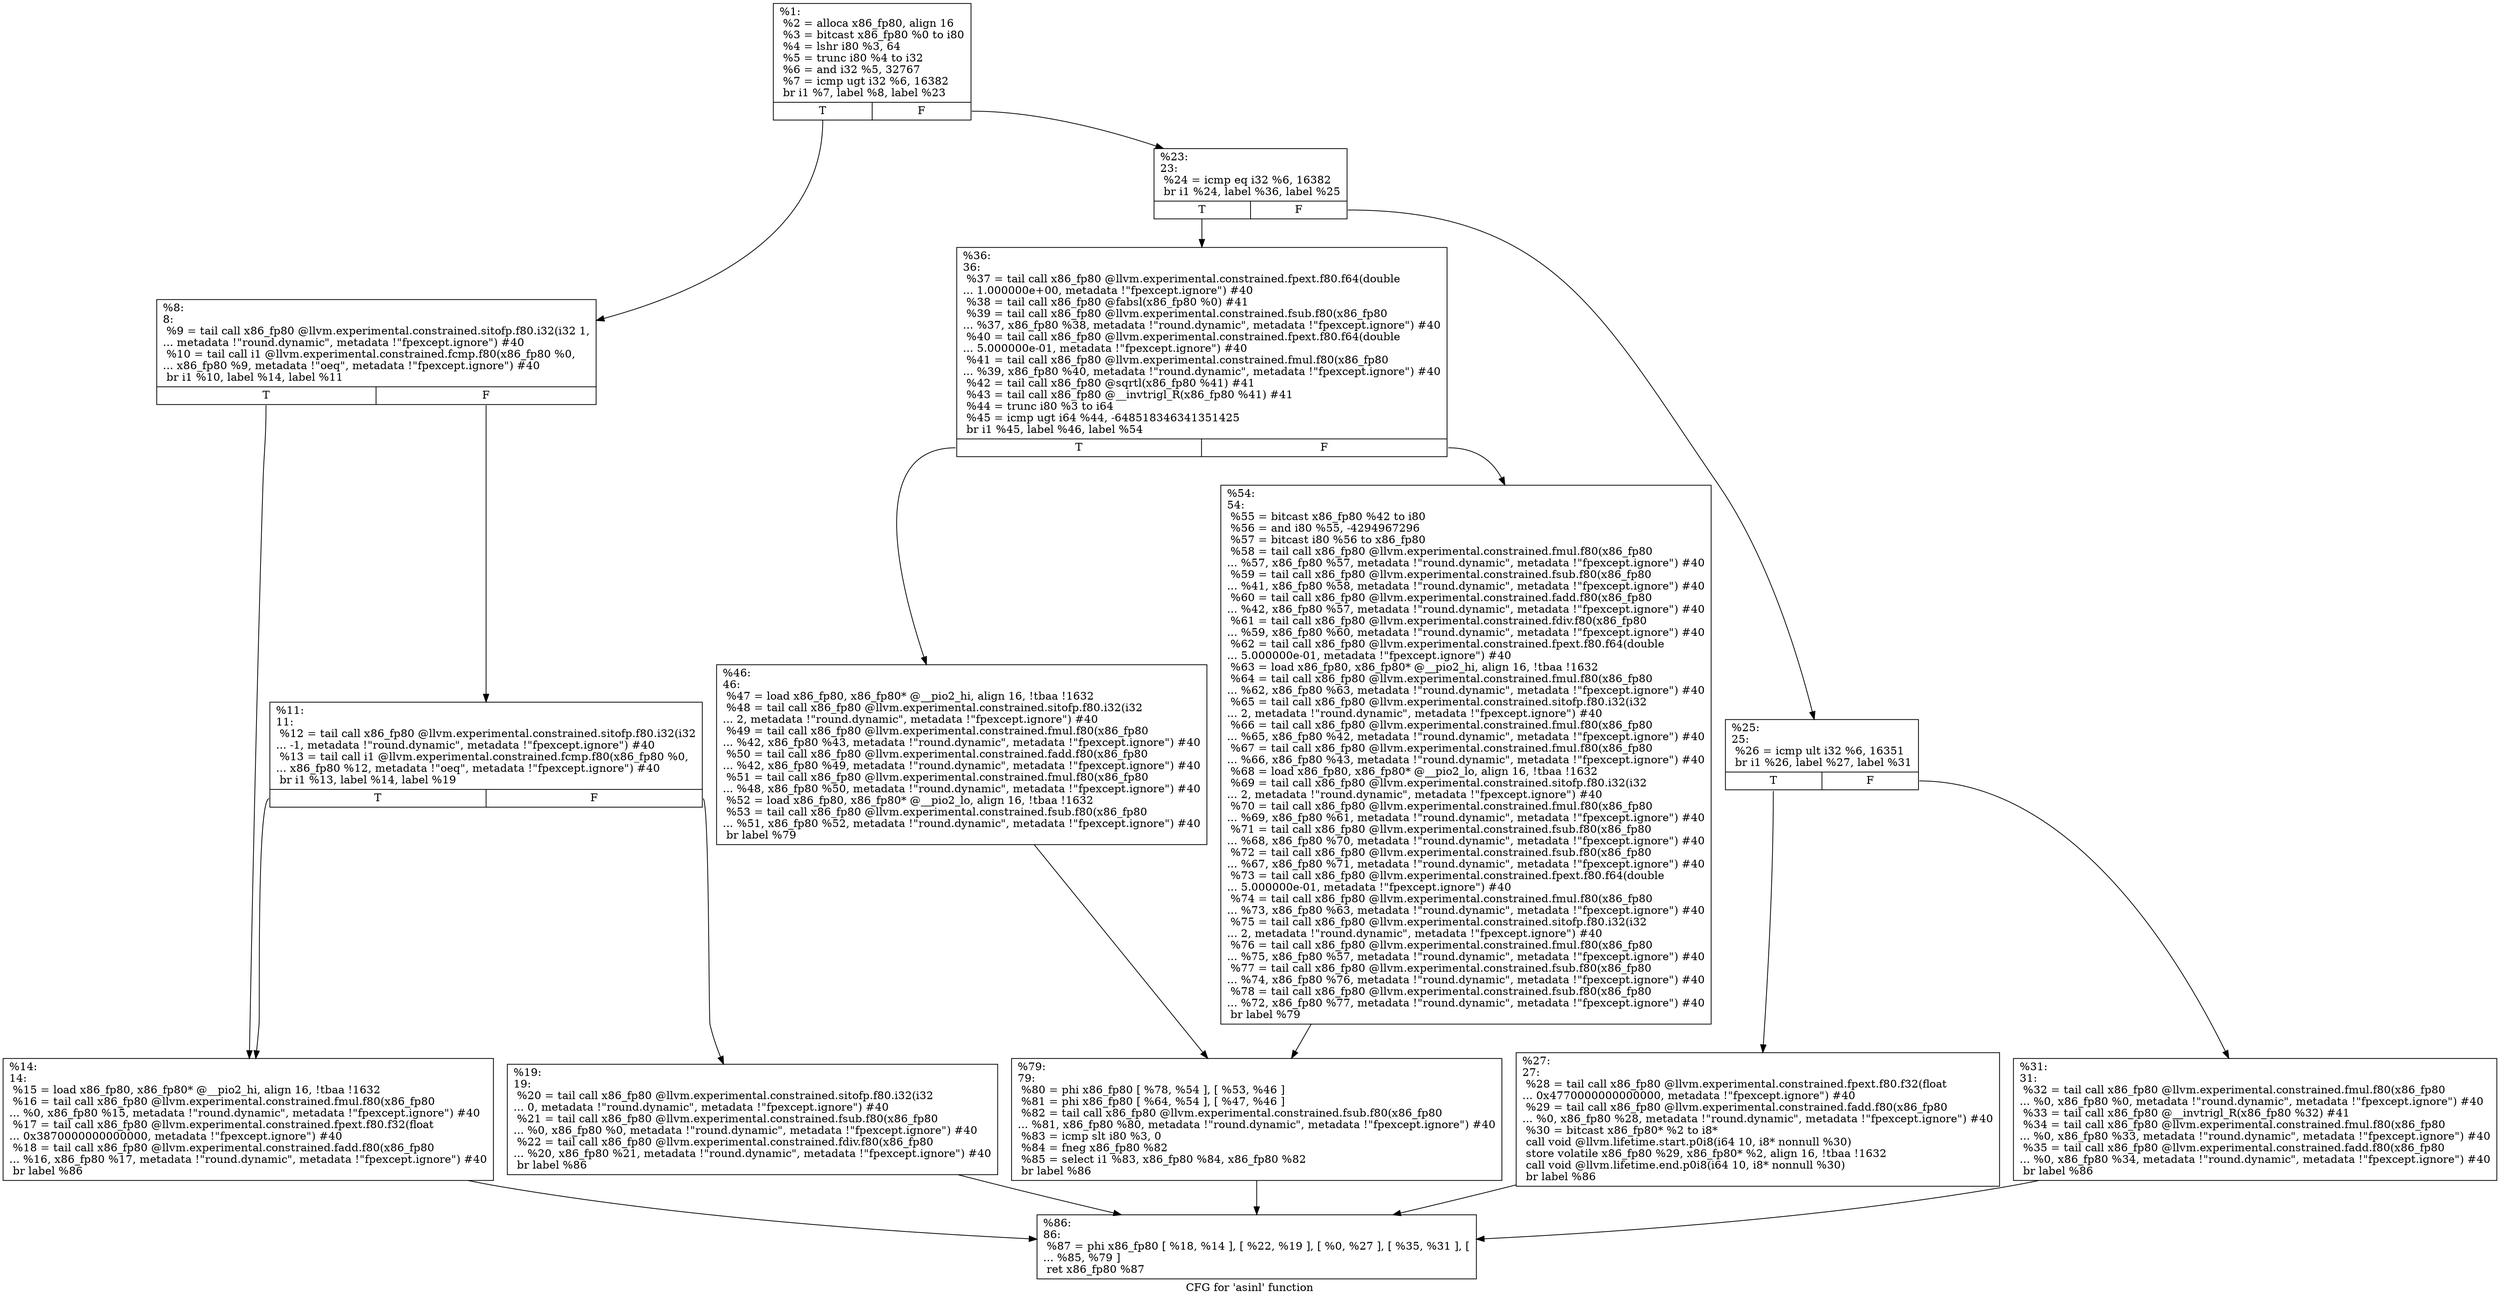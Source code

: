 digraph "CFG for 'asinl' function" {
	label="CFG for 'asinl' function";

	Node0x1fdc580 [shape=record,label="{%1:\l  %2 = alloca x86_fp80, align 16\l  %3 = bitcast x86_fp80 %0 to i80\l  %4 = lshr i80 %3, 64\l  %5 = trunc i80 %4 to i32\l  %6 = and i32 %5, 32767\l  %7 = icmp ugt i32 %6, 16382\l  br i1 %7, label %8, label %23\l|{<s0>T|<s1>F}}"];
	Node0x1fdc580:s0 -> Node0x1fdc650;
	Node0x1fdc580:s1 -> Node0x1fdc790;
	Node0x1fdc650 [shape=record,label="{%8:\l8:                                                \l  %9 = tail call x86_fp80 @llvm.experimental.constrained.sitofp.f80.i32(i32 1,\l... metadata !\"round.dynamic\", metadata !\"fpexcept.ignore\") #40\l  %10 = tail call i1 @llvm.experimental.constrained.fcmp.f80(x86_fp80 %0,\l... x86_fp80 %9, metadata !\"oeq\", metadata !\"fpexcept.ignore\") #40\l  br i1 %10, label %14, label %11\l|{<s0>T|<s1>F}}"];
	Node0x1fdc650:s0 -> Node0x1fdc6f0;
	Node0x1fdc650:s1 -> Node0x1fdc6a0;
	Node0x1fdc6a0 [shape=record,label="{%11:\l11:                                               \l  %12 = tail call x86_fp80 @llvm.experimental.constrained.sitofp.f80.i32(i32\l... -1, metadata !\"round.dynamic\", metadata !\"fpexcept.ignore\") #40\l  %13 = tail call i1 @llvm.experimental.constrained.fcmp.f80(x86_fp80 %0,\l... x86_fp80 %12, metadata !\"oeq\", metadata !\"fpexcept.ignore\") #40\l  br i1 %13, label %14, label %19\l|{<s0>T|<s1>F}}"];
	Node0x1fdc6a0:s0 -> Node0x1fdc6f0;
	Node0x1fdc6a0:s1 -> Node0x1fdc740;
	Node0x1fdc6f0 [shape=record,label="{%14:\l14:                                               \l  %15 = load x86_fp80, x86_fp80* @__pio2_hi, align 16, !tbaa !1632\l  %16 = tail call x86_fp80 @llvm.experimental.constrained.fmul.f80(x86_fp80\l... %0, x86_fp80 %15, metadata !\"round.dynamic\", metadata !\"fpexcept.ignore\") #40\l  %17 = tail call x86_fp80 @llvm.experimental.constrained.fpext.f80.f32(float\l... 0x3870000000000000, metadata !\"fpexcept.ignore\") #40\l  %18 = tail call x86_fp80 @llvm.experimental.constrained.fadd.f80(x86_fp80\l... %16, x86_fp80 %17, metadata !\"round.dynamic\", metadata !\"fpexcept.ignore\") #40\l  br label %86\l}"];
	Node0x1fdc6f0 -> Node0x1fdca10;
	Node0x1fdc740 [shape=record,label="{%19:\l19:                                               \l  %20 = tail call x86_fp80 @llvm.experimental.constrained.sitofp.f80.i32(i32\l... 0, metadata !\"round.dynamic\", metadata !\"fpexcept.ignore\") #40\l  %21 = tail call x86_fp80 @llvm.experimental.constrained.fsub.f80(x86_fp80\l... %0, x86_fp80 %0, metadata !\"round.dynamic\", metadata !\"fpexcept.ignore\") #40\l  %22 = tail call x86_fp80 @llvm.experimental.constrained.fdiv.f80(x86_fp80\l... %20, x86_fp80 %21, metadata !\"round.dynamic\", metadata !\"fpexcept.ignore\") #40\l  br label %86\l}"];
	Node0x1fdc740 -> Node0x1fdca10;
	Node0x1fdc790 [shape=record,label="{%23:\l23:                                               \l  %24 = icmp eq i32 %6, 16382\l  br i1 %24, label %36, label %25\l|{<s0>T|<s1>F}}"];
	Node0x1fdc790:s0 -> Node0x1fdc8d0;
	Node0x1fdc790:s1 -> Node0x1fdc7e0;
	Node0x1fdc7e0 [shape=record,label="{%25:\l25:                                               \l  %26 = icmp ult i32 %6, 16351\l  br i1 %26, label %27, label %31\l|{<s0>T|<s1>F}}"];
	Node0x1fdc7e0:s0 -> Node0x1fdc830;
	Node0x1fdc7e0:s1 -> Node0x1fdc880;
	Node0x1fdc830 [shape=record,label="{%27:\l27:                                               \l  %28 = tail call x86_fp80 @llvm.experimental.constrained.fpext.f80.f32(float\l... 0x4770000000000000, metadata !\"fpexcept.ignore\") #40\l  %29 = tail call x86_fp80 @llvm.experimental.constrained.fadd.f80(x86_fp80\l... %0, x86_fp80 %28, metadata !\"round.dynamic\", metadata !\"fpexcept.ignore\") #40\l  %30 = bitcast x86_fp80* %2 to i8*\l  call void @llvm.lifetime.start.p0i8(i64 10, i8* nonnull %30)\l  store volatile x86_fp80 %29, x86_fp80* %2, align 16, !tbaa !1632\l  call void @llvm.lifetime.end.p0i8(i64 10, i8* nonnull %30)\l  br label %86\l}"];
	Node0x1fdc830 -> Node0x1fdca10;
	Node0x1fdc880 [shape=record,label="{%31:\l31:                                               \l  %32 = tail call x86_fp80 @llvm.experimental.constrained.fmul.f80(x86_fp80\l... %0, x86_fp80 %0, metadata !\"round.dynamic\", metadata !\"fpexcept.ignore\") #40\l  %33 = tail call x86_fp80 @__invtrigl_R(x86_fp80 %32) #41\l  %34 = tail call x86_fp80 @llvm.experimental.constrained.fmul.f80(x86_fp80\l... %0, x86_fp80 %33, metadata !\"round.dynamic\", metadata !\"fpexcept.ignore\") #40\l  %35 = tail call x86_fp80 @llvm.experimental.constrained.fadd.f80(x86_fp80\l... %0, x86_fp80 %34, metadata !\"round.dynamic\", metadata !\"fpexcept.ignore\") #40\l  br label %86\l}"];
	Node0x1fdc880 -> Node0x1fdca10;
	Node0x1fdc8d0 [shape=record,label="{%36:\l36:                                               \l  %37 = tail call x86_fp80 @llvm.experimental.constrained.fpext.f80.f64(double\l... 1.000000e+00, metadata !\"fpexcept.ignore\") #40\l  %38 = tail call x86_fp80 @fabsl(x86_fp80 %0) #41\l  %39 = tail call x86_fp80 @llvm.experimental.constrained.fsub.f80(x86_fp80\l... %37, x86_fp80 %38, metadata !\"round.dynamic\", metadata !\"fpexcept.ignore\") #40\l  %40 = tail call x86_fp80 @llvm.experimental.constrained.fpext.f80.f64(double\l... 5.000000e-01, metadata !\"fpexcept.ignore\") #40\l  %41 = tail call x86_fp80 @llvm.experimental.constrained.fmul.f80(x86_fp80\l... %39, x86_fp80 %40, metadata !\"round.dynamic\", metadata !\"fpexcept.ignore\") #40\l  %42 = tail call x86_fp80 @sqrtl(x86_fp80 %41) #41\l  %43 = tail call x86_fp80 @__invtrigl_R(x86_fp80 %41) #41\l  %44 = trunc i80 %3 to i64\l  %45 = icmp ugt i64 %44, -648518346341351425\l  br i1 %45, label %46, label %54\l|{<s0>T|<s1>F}}"];
	Node0x1fdc8d0:s0 -> Node0x1fdc920;
	Node0x1fdc8d0:s1 -> Node0x1fdc970;
	Node0x1fdc920 [shape=record,label="{%46:\l46:                                               \l  %47 = load x86_fp80, x86_fp80* @__pio2_hi, align 16, !tbaa !1632\l  %48 = tail call x86_fp80 @llvm.experimental.constrained.sitofp.f80.i32(i32\l... 2, metadata !\"round.dynamic\", metadata !\"fpexcept.ignore\") #40\l  %49 = tail call x86_fp80 @llvm.experimental.constrained.fmul.f80(x86_fp80\l... %42, x86_fp80 %43, metadata !\"round.dynamic\", metadata !\"fpexcept.ignore\") #40\l  %50 = tail call x86_fp80 @llvm.experimental.constrained.fadd.f80(x86_fp80\l... %42, x86_fp80 %49, metadata !\"round.dynamic\", metadata !\"fpexcept.ignore\") #40\l  %51 = tail call x86_fp80 @llvm.experimental.constrained.fmul.f80(x86_fp80\l... %48, x86_fp80 %50, metadata !\"round.dynamic\", metadata !\"fpexcept.ignore\") #40\l  %52 = load x86_fp80, x86_fp80* @__pio2_lo, align 16, !tbaa !1632\l  %53 = tail call x86_fp80 @llvm.experimental.constrained.fsub.f80(x86_fp80\l... %51, x86_fp80 %52, metadata !\"round.dynamic\", metadata !\"fpexcept.ignore\") #40\l  br label %79\l}"];
	Node0x1fdc920 -> Node0x1fdc9c0;
	Node0x1fdc970 [shape=record,label="{%54:\l54:                                               \l  %55 = bitcast x86_fp80 %42 to i80\l  %56 = and i80 %55, -4294967296\l  %57 = bitcast i80 %56 to x86_fp80\l  %58 = tail call x86_fp80 @llvm.experimental.constrained.fmul.f80(x86_fp80\l... %57, x86_fp80 %57, metadata !\"round.dynamic\", metadata !\"fpexcept.ignore\") #40\l  %59 = tail call x86_fp80 @llvm.experimental.constrained.fsub.f80(x86_fp80\l... %41, x86_fp80 %58, metadata !\"round.dynamic\", metadata !\"fpexcept.ignore\") #40\l  %60 = tail call x86_fp80 @llvm.experimental.constrained.fadd.f80(x86_fp80\l... %42, x86_fp80 %57, metadata !\"round.dynamic\", metadata !\"fpexcept.ignore\") #40\l  %61 = tail call x86_fp80 @llvm.experimental.constrained.fdiv.f80(x86_fp80\l... %59, x86_fp80 %60, metadata !\"round.dynamic\", metadata !\"fpexcept.ignore\") #40\l  %62 = tail call x86_fp80 @llvm.experimental.constrained.fpext.f80.f64(double\l... 5.000000e-01, metadata !\"fpexcept.ignore\") #40\l  %63 = load x86_fp80, x86_fp80* @__pio2_hi, align 16, !tbaa !1632\l  %64 = tail call x86_fp80 @llvm.experimental.constrained.fmul.f80(x86_fp80\l... %62, x86_fp80 %63, metadata !\"round.dynamic\", metadata !\"fpexcept.ignore\") #40\l  %65 = tail call x86_fp80 @llvm.experimental.constrained.sitofp.f80.i32(i32\l... 2, metadata !\"round.dynamic\", metadata !\"fpexcept.ignore\") #40\l  %66 = tail call x86_fp80 @llvm.experimental.constrained.fmul.f80(x86_fp80\l... %65, x86_fp80 %42, metadata !\"round.dynamic\", metadata !\"fpexcept.ignore\") #40\l  %67 = tail call x86_fp80 @llvm.experimental.constrained.fmul.f80(x86_fp80\l... %66, x86_fp80 %43, metadata !\"round.dynamic\", metadata !\"fpexcept.ignore\") #40\l  %68 = load x86_fp80, x86_fp80* @__pio2_lo, align 16, !tbaa !1632\l  %69 = tail call x86_fp80 @llvm.experimental.constrained.sitofp.f80.i32(i32\l... 2, metadata !\"round.dynamic\", metadata !\"fpexcept.ignore\") #40\l  %70 = tail call x86_fp80 @llvm.experimental.constrained.fmul.f80(x86_fp80\l... %69, x86_fp80 %61, metadata !\"round.dynamic\", metadata !\"fpexcept.ignore\") #40\l  %71 = tail call x86_fp80 @llvm.experimental.constrained.fsub.f80(x86_fp80\l... %68, x86_fp80 %70, metadata !\"round.dynamic\", metadata !\"fpexcept.ignore\") #40\l  %72 = tail call x86_fp80 @llvm.experimental.constrained.fsub.f80(x86_fp80\l... %67, x86_fp80 %71, metadata !\"round.dynamic\", metadata !\"fpexcept.ignore\") #40\l  %73 = tail call x86_fp80 @llvm.experimental.constrained.fpext.f80.f64(double\l... 5.000000e-01, metadata !\"fpexcept.ignore\") #40\l  %74 = tail call x86_fp80 @llvm.experimental.constrained.fmul.f80(x86_fp80\l... %73, x86_fp80 %63, metadata !\"round.dynamic\", metadata !\"fpexcept.ignore\") #40\l  %75 = tail call x86_fp80 @llvm.experimental.constrained.sitofp.f80.i32(i32\l... 2, metadata !\"round.dynamic\", metadata !\"fpexcept.ignore\") #40\l  %76 = tail call x86_fp80 @llvm.experimental.constrained.fmul.f80(x86_fp80\l... %75, x86_fp80 %57, metadata !\"round.dynamic\", metadata !\"fpexcept.ignore\") #40\l  %77 = tail call x86_fp80 @llvm.experimental.constrained.fsub.f80(x86_fp80\l... %74, x86_fp80 %76, metadata !\"round.dynamic\", metadata !\"fpexcept.ignore\") #40\l  %78 = tail call x86_fp80 @llvm.experimental.constrained.fsub.f80(x86_fp80\l... %72, x86_fp80 %77, metadata !\"round.dynamic\", metadata !\"fpexcept.ignore\") #40\l  br label %79\l}"];
	Node0x1fdc970 -> Node0x1fdc9c0;
	Node0x1fdc9c0 [shape=record,label="{%79:\l79:                                               \l  %80 = phi x86_fp80 [ %78, %54 ], [ %53, %46 ]\l  %81 = phi x86_fp80 [ %64, %54 ], [ %47, %46 ]\l  %82 = tail call x86_fp80 @llvm.experimental.constrained.fsub.f80(x86_fp80\l... %81, x86_fp80 %80, metadata !\"round.dynamic\", metadata !\"fpexcept.ignore\") #40\l  %83 = icmp slt i80 %3, 0\l  %84 = fneg x86_fp80 %82\l  %85 = select i1 %83, x86_fp80 %84, x86_fp80 %82\l  br label %86\l}"];
	Node0x1fdc9c0 -> Node0x1fdca10;
	Node0x1fdca10 [shape=record,label="{%86:\l86:                                               \l  %87 = phi x86_fp80 [ %18, %14 ], [ %22, %19 ], [ %0, %27 ], [ %35, %31 ], [\l... %85, %79 ]\l  ret x86_fp80 %87\l}"];
}
